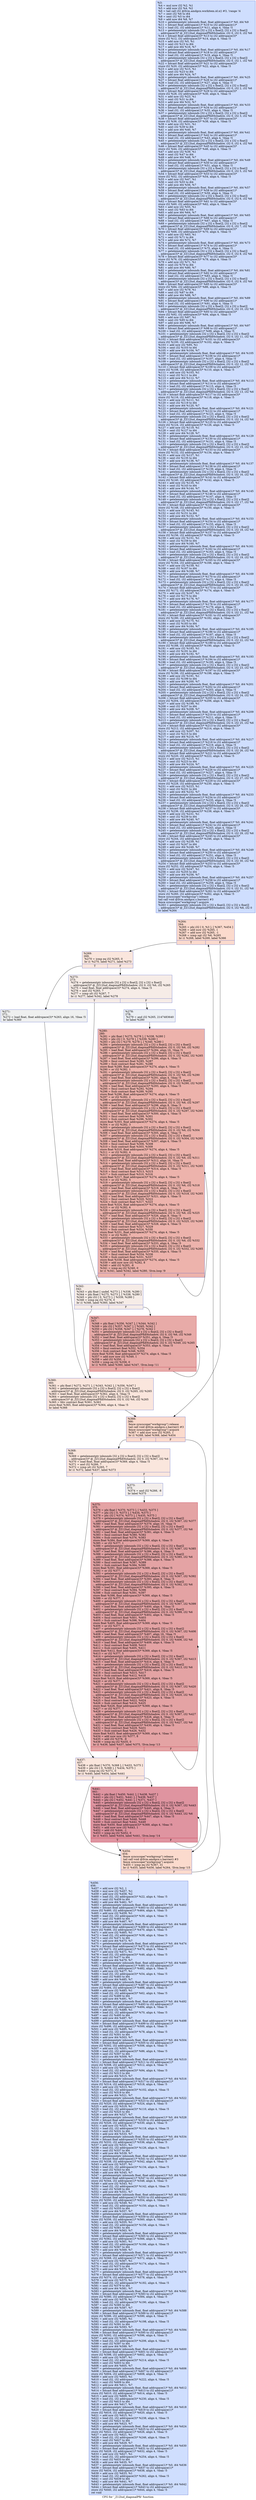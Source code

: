 digraph "CFG for '_Z12lud_diagonalPfii' function" {
	label="CFG for '_Z12lud_diagonalPfii' function";

	Node0x55a4542ab820 [shape=record,color="#3d50c3ff", style=filled, fillcolor="#93b5fe70",label="{%3:\l  %4 = mul nsw i32 %2, %1\l  %5 = add nsw i32 %4, %2\l  %6 = tail call i32 @llvm.amdgcn.workitem.id.x() #3, !range !4\l  %7 = zext i32 %6 to i64\l  %8 = sext i32 %5 to i64\l  %9 = add nsw i64 %8, %7\l  %10 = getelementptr inbounds float, float addrspace(1)* %0, i64 %9\l  %11 = bitcast float addrspace(1)* %10 to i32 addrspace(1)*\l  %12 = load i32, i32 addrspace(1)* %11, align 4, !tbaa !5\l  %13 = getelementptr inbounds [32 x [32 x float]], [32 x [32 x float]]\l... addrspace(3)* @_ZZ12lud_diagonalPfiiE6shadow, i32 0, i32 0, i32 %6\l  %14 = bitcast float addrspace(3)* %13 to i32 addrspace(3)*\l  store i32 %12, i32 addrspace(3)* %14, align 4, !tbaa !5\l  %15 = add nsw i32 %5, %1\l  %16 = sext i32 %15 to i64\l  %17 = add nsw i64 %16, %7\l  %18 = getelementptr inbounds float, float addrspace(1)* %0, i64 %17\l  %19 = bitcast float addrspace(1)* %18 to i32 addrspace(1)*\l  %20 = load i32, i32 addrspace(1)* %19, align 4, !tbaa !5\l  %21 = getelementptr inbounds [32 x [32 x float]], [32 x [32 x float]]\l... addrspace(3)* @_ZZ12lud_diagonalPfiiE6shadow, i32 0, i32 1, i32 %6\l  %22 = bitcast float addrspace(3)* %21 to i32 addrspace(3)*\l  store i32 %20, i32 addrspace(3)* %22, align 4, !tbaa !5\l  %23 = add nsw i32 %15, %1\l  %24 = sext i32 %23 to i64\l  %25 = add nsw i64 %24, %7\l  %26 = getelementptr inbounds float, float addrspace(1)* %0, i64 %25\l  %27 = bitcast float addrspace(1)* %26 to i32 addrspace(1)*\l  %28 = load i32, i32 addrspace(1)* %27, align 4, !tbaa !5\l  %29 = getelementptr inbounds [32 x [32 x float]], [32 x [32 x float]]\l... addrspace(3)* @_ZZ12lud_diagonalPfiiE6shadow, i32 0, i32 2, i32 %6\l  %30 = bitcast float addrspace(3)* %29 to i32 addrspace(3)*\l  store i32 %28, i32 addrspace(3)* %30, align 4, !tbaa !5\l  %31 = add nsw i32 %23, %1\l  %32 = sext i32 %31 to i64\l  %33 = add nsw i64 %32, %7\l  %34 = getelementptr inbounds float, float addrspace(1)* %0, i64 %33\l  %35 = bitcast float addrspace(1)* %34 to i32 addrspace(1)*\l  %36 = load i32, i32 addrspace(1)* %35, align 4, !tbaa !5\l  %37 = getelementptr inbounds [32 x [32 x float]], [32 x [32 x float]]\l... addrspace(3)* @_ZZ12lud_diagonalPfiiE6shadow, i32 0, i32 3, i32 %6\l  %38 = bitcast float addrspace(3)* %37 to i32 addrspace(3)*\l  store i32 %36, i32 addrspace(3)* %38, align 4, !tbaa !5\l  %39 = add nsw i32 %31, %1\l  %40 = sext i32 %39 to i64\l  %41 = add nsw i64 %40, %7\l  %42 = getelementptr inbounds float, float addrspace(1)* %0, i64 %41\l  %43 = bitcast float addrspace(1)* %42 to i32 addrspace(1)*\l  %44 = load i32, i32 addrspace(1)* %43, align 4, !tbaa !5\l  %45 = getelementptr inbounds [32 x [32 x float]], [32 x [32 x float]]\l... addrspace(3)* @_ZZ12lud_diagonalPfiiE6shadow, i32 0, i32 4, i32 %6\l  %46 = bitcast float addrspace(3)* %45 to i32 addrspace(3)*\l  store i32 %44, i32 addrspace(3)* %46, align 4, !tbaa !5\l  %47 = add nsw i32 %39, %1\l  %48 = sext i32 %47 to i64\l  %49 = add nsw i64 %48, %7\l  %50 = getelementptr inbounds float, float addrspace(1)* %0, i64 %49\l  %51 = bitcast float addrspace(1)* %50 to i32 addrspace(1)*\l  %52 = load i32, i32 addrspace(1)* %51, align 4, !tbaa !5\l  %53 = getelementptr inbounds [32 x [32 x float]], [32 x [32 x float]]\l... addrspace(3)* @_ZZ12lud_diagonalPfiiE6shadow, i32 0, i32 5, i32 %6\l  %54 = bitcast float addrspace(3)* %53 to i32 addrspace(3)*\l  store i32 %52, i32 addrspace(3)* %54, align 4, !tbaa !5\l  %55 = add nsw i32 %47, %1\l  %56 = sext i32 %55 to i64\l  %57 = add nsw i64 %56, %7\l  %58 = getelementptr inbounds float, float addrspace(1)* %0, i64 %57\l  %59 = bitcast float addrspace(1)* %58 to i32 addrspace(1)*\l  %60 = load i32, i32 addrspace(1)* %59, align 4, !tbaa !5\l  %61 = getelementptr inbounds [32 x [32 x float]], [32 x [32 x float]]\l... addrspace(3)* @_ZZ12lud_diagonalPfiiE6shadow, i32 0, i32 6, i32 %6\l  %62 = bitcast float addrspace(3)* %61 to i32 addrspace(3)*\l  store i32 %60, i32 addrspace(3)* %62, align 4, !tbaa !5\l  %63 = add nsw i32 %55, %1\l  %64 = sext i32 %63 to i64\l  %65 = add nsw i64 %64, %7\l  %66 = getelementptr inbounds float, float addrspace(1)* %0, i64 %65\l  %67 = bitcast float addrspace(1)* %66 to i32 addrspace(1)*\l  %68 = load i32, i32 addrspace(1)* %67, align 4, !tbaa !5\l  %69 = getelementptr inbounds [32 x [32 x float]], [32 x [32 x float]]\l... addrspace(3)* @_ZZ12lud_diagonalPfiiE6shadow, i32 0, i32 7, i32 %6\l  %70 = bitcast float addrspace(3)* %69 to i32 addrspace(3)*\l  store i32 %68, i32 addrspace(3)* %70, align 4, !tbaa !5\l  %71 = add nsw i32 %63, %1\l  %72 = sext i32 %71 to i64\l  %73 = add nsw i64 %72, %7\l  %74 = getelementptr inbounds float, float addrspace(1)* %0, i64 %73\l  %75 = bitcast float addrspace(1)* %74 to i32 addrspace(1)*\l  %76 = load i32, i32 addrspace(1)* %75, align 4, !tbaa !5\l  %77 = getelementptr inbounds [32 x [32 x float]], [32 x [32 x float]]\l... addrspace(3)* @_ZZ12lud_diagonalPfiiE6shadow, i32 0, i32 8, i32 %6\l  %78 = bitcast float addrspace(3)* %77 to i32 addrspace(3)*\l  store i32 %76, i32 addrspace(3)* %78, align 4, !tbaa !5\l  %79 = add nsw i32 %71, %1\l  %80 = sext i32 %79 to i64\l  %81 = add nsw i64 %80, %7\l  %82 = getelementptr inbounds float, float addrspace(1)* %0, i64 %81\l  %83 = bitcast float addrspace(1)* %82 to i32 addrspace(1)*\l  %84 = load i32, i32 addrspace(1)* %83, align 4, !tbaa !5\l  %85 = getelementptr inbounds [32 x [32 x float]], [32 x [32 x float]]\l... addrspace(3)* @_ZZ12lud_diagonalPfiiE6shadow, i32 0, i32 9, i32 %6\l  %86 = bitcast float addrspace(3)* %85 to i32 addrspace(3)*\l  store i32 %84, i32 addrspace(3)* %86, align 4, !tbaa !5\l  %87 = add nsw i32 %79, %1\l  %88 = sext i32 %87 to i64\l  %89 = add nsw i64 %88, %7\l  %90 = getelementptr inbounds float, float addrspace(1)* %0, i64 %89\l  %91 = bitcast float addrspace(1)* %90 to i32 addrspace(1)*\l  %92 = load i32, i32 addrspace(1)* %91, align 4, !tbaa !5\l  %93 = getelementptr inbounds [32 x [32 x float]], [32 x [32 x float]]\l... addrspace(3)* @_ZZ12lud_diagonalPfiiE6shadow, i32 0, i32 10, i32 %6\l  %94 = bitcast float addrspace(3)* %93 to i32 addrspace(3)*\l  store i32 %92, i32 addrspace(3)* %94, align 4, !tbaa !5\l  %95 = add nsw i32 %87, %1\l  %96 = sext i32 %95 to i64\l  %97 = add nsw i64 %96, %7\l  %98 = getelementptr inbounds float, float addrspace(1)* %0, i64 %97\l  %99 = bitcast float addrspace(1)* %98 to i32 addrspace(1)*\l  %100 = load i32, i32 addrspace(1)* %99, align 4, !tbaa !5\l  %101 = getelementptr inbounds [32 x [32 x float]], [32 x [32 x float]]\l... addrspace(3)* @_ZZ12lud_diagonalPfiiE6shadow, i32 0, i32 11, i32 %6\l  %102 = bitcast float addrspace(3)* %101 to i32 addrspace(3)*\l  store i32 %100, i32 addrspace(3)* %102, align 4, !tbaa !5\l  %103 = add nsw i32 %95, %1\l  %104 = sext i32 %103 to i64\l  %105 = add nsw i64 %104, %7\l  %106 = getelementptr inbounds float, float addrspace(1)* %0, i64 %105\l  %107 = bitcast float addrspace(1)* %106 to i32 addrspace(1)*\l  %108 = load i32, i32 addrspace(1)* %107, align 4, !tbaa !5\l  %109 = getelementptr inbounds [32 x [32 x float]], [32 x [32 x float]]\l... addrspace(3)* @_ZZ12lud_diagonalPfiiE6shadow, i32 0, i32 12, i32 %6\l  %110 = bitcast float addrspace(3)* %109 to i32 addrspace(3)*\l  store i32 %108, i32 addrspace(3)* %110, align 4, !tbaa !5\l  %111 = add nsw i32 %103, %1\l  %112 = sext i32 %111 to i64\l  %113 = add nsw i64 %112, %7\l  %114 = getelementptr inbounds float, float addrspace(1)* %0, i64 %113\l  %115 = bitcast float addrspace(1)* %114 to i32 addrspace(1)*\l  %116 = load i32, i32 addrspace(1)* %115, align 4, !tbaa !5\l  %117 = getelementptr inbounds [32 x [32 x float]], [32 x [32 x float]]\l... addrspace(3)* @_ZZ12lud_diagonalPfiiE6shadow, i32 0, i32 13, i32 %6\l  %118 = bitcast float addrspace(3)* %117 to i32 addrspace(3)*\l  store i32 %116, i32 addrspace(3)* %118, align 4, !tbaa !5\l  %119 = add nsw i32 %111, %1\l  %120 = sext i32 %119 to i64\l  %121 = add nsw i64 %120, %7\l  %122 = getelementptr inbounds float, float addrspace(1)* %0, i64 %121\l  %123 = bitcast float addrspace(1)* %122 to i32 addrspace(1)*\l  %124 = load i32, i32 addrspace(1)* %123, align 4, !tbaa !5\l  %125 = getelementptr inbounds [32 x [32 x float]], [32 x [32 x float]]\l... addrspace(3)* @_ZZ12lud_diagonalPfiiE6shadow, i32 0, i32 14, i32 %6\l  %126 = bitcast float addrspace(3)* %125 to i32 addrspace(3)*\l  store i32 %124, i32 addrspace(3)* %126, align 4, !tbaa !5\l  %127 = add nsw i32 %119, %1\l  %128 = sext i32 %127 to i64\l  %129 = add nsw i64 %128, %7\l  %130 = getelementptr inbounds float, float addrspace(1)* %0, i64 %129\l  %131 = bitcast float addrspace(1)* %130 to i32 addrspace(1)*\l  %132 = load i32, i32 addrspace(1)* %131, align 4, !tbaa !5\l  %133 = getelementptr inbounds [32 x [32 x float]], [32 x [32 x float]]\l... addrspace(3)* @_ZZ12lud_diagonalPfiiE6shadow, i32 0, i32 15, i32 %6\l  %134 = bitcast float addrspace(3)* %133 to i32 addrspace(3)*\l  store i32 %132, i32 addrspace(3)* %134, align 4, !tbaa !5\l  %135 = add nsw i32 %127, %1\l  %136 = sext i32 %135 to i64\l  %137 = add nsw i64 %136, %7\l  %138 = getelementptr inbounds float, float addrspace(1)* %0, i64 %137\l  %139 = bitcast float addrspace(1)* %138 to i32 addrspace(1)*\l  %140 = load i32, i32 addrspace(1)* %139, align 4, !tbaa !5\l  %141 = getelementptr inbounds [32 x [32 x float]], [32 x [32 x float]]\l... addrspace(3)* @_ZZ12lud_diagonalPfiiE6shadow, i32 0, i32 16, i32 %6\l  %142 = bitcast float addrspace(3)* %141 to i32 addrspace(3)*\l  store i32 %140, i32 addrspace(3)* %142, align 4, !tbaa !5\l  %143 = add nsw i32 %135, %1\l  %144 = sext i32 %143 to i64\l  %145 = add nsw i64 %144, %7\l  %146 = getelementptr inbounds float, float addrspace(1)* %0, i64 %145\l  %147 = bitcast float addrspace(1)* %146 to i32 addrspace(1)*\l  %148 = load i32, i32 addrspace(1)* %147, align 4, !tbaa !5\l  %149 = getelementptr inbounds [32 x [32 x float]], [32 x [32 x float]]\l... addrspace(3)* @_ZZ12lud_diagonalPfiiE6shadow, i32 0, i32 17, i32 %6\l  %150 = bitcast float addrspace(3)* %149 to i32 addrspace(3)*\l  store i32 %148, i32 addrspace(3)* %150, align 4, !tbaa !5\l  %151 = add nsw i32 %143, %1\l  %152 = sext i32 %151 to i64\l  %153 = add nsw i64 %152, %7\l  %154 = getelementptr inbounds float, float addrspace(1)* %0, i64 %153\l  %155 = bitcast float addrspace(1)* %154 to i32 addrspace(1)*\l  %156 = load i32, i32 addrspace(1)* %155, align 4, !tbaa !5\l  %157 = getelementptr inbounds [32 x [32 x float]], [32 x [32 x float]]\l... addrspace(3)* @_ZZ12lud_diagonalPfiiE6shadow, i32 0, i32 18, i32 %6\l  %158 = bitcast float addrspace(3)* %157 to i32 addrspace(3)*\l  store i32 %156, i32 addrspace(3)* %158, align 4, !tbaa !5\l  %159 = add nsw i32 %151, %1\l  %160 = sext i32 %159 to i64\l  %161 = add nsw i64 %160, %7\l  %162 = getelementptr inbounds float, float addrspace(1)* %0, i64 %161\l  %163 = bitcast float addrspace(1)* %162 to i32 addrspace(1)*\l  %164 = load i32, i32 addrspace(1)* %163, align 4, !tbaa !5\l  %165 = getelementptr inbounds [32 x [32 x float]], [32 x [32 x float]]\l... addrspace(3)* @_ZZ12lud_diagonalPfiiE6shadow, i32 0, i32 19, i32 %6\l  %166 = bitcast float addrspace(3)* %165 to i32 addrspace(3)*\l  store i32 %164, i32 addrspace(3)* %166, align 4, !tbaa !5\l  %167 = add nsw i32 %159, %1\l  %168 = sext i32 %167 to i64\l  %169 = add nsw i64 %168, %7\l  %170 = getelementptr inbounds float, float addrspace(1)* %0, i64 %169\l  %171 = bitcast float addrspace(1)* %170 to i32 addrspace(1)*\l  %172 = load i32, i32 addrspace(1)* %171, align 4, !tbaa !5\l  %173 = getelementptr inbounds [32 x [32 x float]], [32 x [32 x float]]\l... addrspace(3)* @_ZZ12lud_diagonalPfiiE6shadow, i32 0, i32 20, i32 %6\l  %174 = bitcast float addrspace(3)* %173 to i32 addrspace(3)*\l  store i32 %172, i32 addrspace(3)* %174, align 4, !tbaa !5\l  %175 = add nsw i32 %167, %1\l  %176 = sext i32 %175 to i64\l  %177 = add nsw i64 %176, %7\l  %178 = getelementptr inbounds float, float addrspace(1)* %0, i64 %177\l  %179 = bitcast float addrspace(1)* %178 to i32 addrspace(1)*\l  %180 = load i32, i32 addrspace(1)* %179, align 4, !tbaa !5\l  %181 = getelementptr inbounds [32 x [32 x float]], [32 x [32 x float]]\l... addrspace(3)* @_ZZ12lud_diagonalPfiiE6shadow, i32 0, i32 21, i32 %6\l  %182 = bitcast float addrspace(3)* %181 to i32 addrspace(3)*\l  store i32 %180, i32 addrspace(3)* %182, align 4, !tbaa !5\l  %183 = add nsw i32 %175, %1\l  %184 = sext i32 %183 to i64\l  %185 = add nsw i64 %184, %7\l  %186 = getelementptr inbounds float, float addrspace(1)* %0, i64 %185\l  %187 = bitcast float addrspace(1)* %186 to i32 addrspace(1)*\l  %188 = load i32, i32 addrspace(1)* %187, align 4, !tbaa !5\l  %189 = getelementptr inbounds [32 x [32 x float]], [32 x [32 x float]]\l... addrspace(3)* @_ZZ12lud_diagonalPfiiE6shadow, i32 0, i32 22, i32 %6\l  %190 = bitcast float addrspace(3)* %189 to i32 addrspace(3)*\l  store i32 %188, i32 addrspace(3)* %190, align 4, !tbaa !5\l  %191 = add nsw i32 %183, %1\l  %192 = sext i32 %191 to i64\l  %193 = add nsw i64 %192, %7\l  %194 = getelementptr inbounds float, float addrspace(1)* %0, i64 %193\l  %195 = bitcast float addrspace(1)* %194 to i32 addrspace(1)*\l  %196 = load i32, i32 addrspace(1)* %195, align 4, !tbaa !5\l  %197 = getelementptr inbounds [32 x [32 x float]], [32 x [32 x float]]\l... addrspace(3)* @_ZZ12lud_diagonalPfiiE6shadow, i32 0, i32 23, i32 %6\l  %198 = bitcast float addrspace(3)* %197 to i32 addrspace(3)*\l  store i32 %196, i32 addrspace(3)* %198, align 4, !tbaa !5\l  %199 = add nsw i32 %191, %1\l  %200 = sext i32 %199 to i64\l  %201 = add nsw i64 %200, %7\l  %202 = getelementptr inbounds float, float addrspace(1)* %0, i64 %201\l  %203 = bitcast float addrspace(1)* %202 to i32 addrspace(1)*\l  %204 = load i32, i32 addrspace(1)* %203, align 4, !tbaa !5\l  %205 = getelementptr inbounds [32 x [32 x float]], [32 x [32 x float]]\l... addrspace(3)* @_ZZ12lud_diagonalPfiiE6shadow, i32 0, i32 24, i32 %6\l  %206 = bitcast float addrspace(3)* %205 to i32 addrspace(3)*\l  store i32 %204, i32 addrspace(3)* %206, align 4, !tbaa !5\l  %207 = add nsw i32 %199, %1\l  %208 = sext i32 %207 to i64\l  %209 = add nsw i64 %208, %7\l  %210 = getelementptr inbounds float, float addrspace(1)* %0, i64 %209\l  %211 = bitcast float addrspace(1)* %210 to i32 addrspace(1)*\l  %212 = load i32, i32 addrspace(1)* %211, align 4, !tbaa !5\l  %213 = getelementptr inbounds [32 x [32 x float]], [32 x [32 x float]]\l... addrspace(3)* @_ZZ12lud_diagonalPfiiE6shadow, i32 0, i32 25, i32 %6\l  %214 = bitcast float addrspace(3)* %213 to i32 addrspace(3)*\l  store i32 %212, i32 addrspace(3)* %214, align 4, !tbaa !5\l  %215 = add nsw i32 %207, %1\l  %216 = sext i32 %215 to i64\l  %217 = add nsw i64 %216, %7\l  %218 = getelementptr inbounds float, float addrspace(1)* %0, i64 %217\l  %219 = bitcast float addrspace(1)* %218 to i32 addrspace(1)*\l  %220 = load i32, i32 addrspace(1)* %219, align 4, !tbaa !5\l  %221 = getelementptr inbounds [32 x [32 x float]], [32 x [32 x float]]\l... addrspace(3)* @_ZZ12lud_diagonalPfiiE6shadow, i32 0, i32 26, i32 %6\l  %222 = bitcast float addrspace(3)* %221 to i32 addrspace(3)*\l  store i32 %220, i32 addrspace(3)* %222, align 4, !tbaa !5\l  %223 = add nsw i32 %215, %1\l  %224 = sext i32 %223 to i64\l  %225 = add nsw i64 %224, %7\l  %226 = getelementptr inbounds float, float addrspace(1)* %0, i64 %225\l  %227 = bitcast float addrspace(1)* %226 to i32 addrspace(1)*\l  %228 = load i32, i32 addrspace(1)* %227, align 4, !tbaa !5\l  %229 = getelementptr inbounds [32 x [32 x float]], [32 x [32 x float]]\l... addrspace(3)* @_ZZ12lud_diagonalPfiiE6shadow, i32 0, i32 27, i32 %6\l  %230 = bitcast float addrspace(3)* %229 to i32 addrspace(3)*\l  store i32 %228, i32 addrspace(3)* %230, align 4, !tbaa !5\l  %231 = add nsw i32 %223, %1\l  %232 = sext i32 %231 to i64\l  %233 = add nsw i64 %232, %7\l  %234 = getelementptr inbounds float, float addrspace(1)* %0, i64 %233\l  %235 = bitcast float addrspace(1)* %234 to i32 addrspace(1)*\l  %236 = load i32, i32 addrspace(1)* %235, align 4, !tbaa !5\l  %237 = getelementptr inbounds [32 x [32 x float]], [32 x [32 x float]]\l... addrspace(3)* @_ZZ12lud_diagonalPfiiE6shadow, i32 0, i32 28, i32 %6\l  %238 = bitcast float addrspace(3)* %237 to i32 addrspace(3)*\l  store i32 %236, i32 addrspace(3)* %238, align 4, !tbaa !5\l  %239 = add nsw i32 %231, %1\l  %240 = sext i32 %239 to i64\l  %241 = add nsw i64 %240, %7\l  %242 = getelementptr inbounds float, float addrspace(1)* %0, i64 %241\l  %243 = bitcast float addrspace(1)* %242 to i32 addrspace(1)*\l  %244 = load i32, i32 addrspace(1)* %243, align 4, !tbaa !5\l  %245 = getelementptr inbounds [32 x [32 x float]], [32 x [32 x float]]\l... addrspace(3)* @_ZZ12lud_diagonalPfiiE6shadow, i32 0, i32 29, i32 %6\l  %246 = bitcast float addrspace(3)* %245 to i32 addrspace(3)*\l  store i32 %244, i32 addrspace(3)* %246, align 4, !tbaa !5\l  %247 = add nsw i32 %239, %1\l  %248 = sext i32 %247 to i64\l  %249 = add nsw i64 %248, %7\l  %250 = getelementptr inbounds float, float addrspace(1)* %0, i64 %249\l  %251 = bitcast float addrspace(1)* %250 to i32 addrspace(1)*\l  %252 = load i32, i32 addrspace(1)* %251, align 4, !tbaa !5\l  %253 = getelementptr inbounds [32 x [32 x float]], [32 x [32 x float]]\l... addrspace(3)* @_ZZ12lud_diagonalPfiiE6shadow, i32 0, i32 30, i32 %6\l  %254 = bitcast float addrspace(3)* %253 to i32 addrspace(3)*\l  store i32 %252, i32 addrspace(3)* %254, align 4, !tbaa !5\l  %255 = add nsw i32 %247, %1\l  %256 = sext i32 %255 to i64\l  %257 = add nsw i64 %256, %7\l  %258 = getelementptr inbounds float, float addrspace(1)* %0, i64 %257\l  %259 = bitcast float addrspace(1)* %258 to i32 addrspace(1)*\l  %260 = load i32, i32 addrspace(1)* %259, align 4, !tbaa !5\l  %261 = getelementptr inbounds [32 x [32 x float]], [32 x [32 x float]]\l... addrspace(3)* @_ZZ12lud_diagonalPfiiE6shadow, i32 0, i32 31, i32 %6\l  %262 = bitcast float addrspace(3)* %261 to i32 addrspace(3)*\l  store i32 %260, i32 addrspace(3)* %262, align 4, !tbaa !5\l  fence syncscope(\"workgroup\") release\l  tail call void @llvm.amdgcn.s.barrier() #3\l  fence syncscope(\"workgroup\") acquire\l  %263 = getelementptr inbounds [32 x [32 x float]], [32 x [32 x float]]\l... addrspace(3)* @_ZZ12lud_diagonalPfiiE6shadow, i32 0, i32 %6, i32 0\l  br label %264\l}"];
	Node0x55a4542ab820 -> Node0x55a4542b2de0;
	Node0x55a4542b2de0 [shape=record,color="#3d50c3ff", style=filled, fillcolor="#f7ac8e70",label="{%264:\l264:                                              \l  %265 = phi i32 [ 0, %3 ], [ %367, %454 ]\l  %266 = add nuw i32 %265, 1\l  %267 = add nsw i32 %265, -1\l  %268 = icmp ugt i32 %6, %265\l  br i1 %268, label %269, label %366\l|{<s0>T|<s1>F}}"];
	Node0x55a4542b2de0:s0 -> Node0x55a4542ba510;
	Node0x55a4542b2de0:s1 -> Node0x55a4542ba5a0;
	Node0x55a4542ba510 [shape=record,color="#3d50c3ff", style=filled, fillcolor="#f3c7b170",label="{%269:\l269:                                              \l  %270 = icmp eq i32 %265, 0\l  br i1 %270, label %271, label %273\l|{<s0>T|<s1>F}}"];
	Node0x55a4542ba510:s0 -> Node0x55a4542ba770;
	Node0x55a4542ba510:s1 -> Node0x55a4542ba7c0;
	Node0x55a4542ba770 [shape=record,color="#3d50c3ff", style=filled, fillcolor="#dbdcde70",label="{%271:\l271:                                              \l  %272 = load float, float addrspace(3)* %263, align 16, !tbaa !5\l  br label %360\l}"];
	Node0x55a4542ba770 -> Node0x55a4542ba970;
	Node0x55a4542ba7c0 [shape=record,color="#3d50c3ff", style=filled, fillcolor="#ead5c970",label="{%273:\l273:                                              \l  %274 = getelementptr inbounds [32 x [32 x float]], [32 x [32 x float]]\l... addrspace(3)* @_ZZ12lud_diagonalPfiiE6shadow, i32 0, i32 %6, i32 %265\l  %275 = load float, float addrspace(3)* %274, align 4, !tbaa !5\l  %276 = and i32 %265, 7\l  %277 = icmp ult i32 %267, 7\l  br i1 %277, label %342, label %278\l|{<s0>T|<s1>F}}"];
	Node0x55a4542ba7c0:s0 -> Node0x55a4542bacd0;
	Node0x55a4542ba7c0:s1 -> Node0x55a4542bad20;
	Node0x55a4542bad20 [shape=record,color="#3d50c3ff", style=filled, fillcolor="#d4dbe670",label="{%278:\l278:                                              \l  %279 = and i32 %265, 2147483640\l  br label %280\l}"];
	Node0x55a4542bad20 -> Node0x55a4542baef0;
	Node0x55a4542baef0 [shape=record,color="#3d50c3ff", style=filled, fillcolor="#d6524470",label="{%280:\l280:                                              \l  %281 = phi float [ %275, %278 ], [ %338, %280 ]\l  %282 = phi i32 [ 0, %278 ], [ %339, %280 ]\l  %283 = phi i32 [ %279, %278 ], [ %340, %280 ]\l  %284 = getelementptr inbounds [32 x [32 x float]], [32 x [32 x float]]\l... addrspace(3)* @_ZZ12lud_diagonalPfiiE6shadow, i32 0, i32 %6, i32 %282\l  %285 = load float, float addrspace(3)* %284, align 16, !tbaa !5\l  %286 = getelementptr inbounds [32 x [32 x float]], [32 x [32 x float]]\l... addrspace(3)* @_ZZ12lud_diagonalPfiiE6shadow, i32 0, i32 %282, i32 %265\l  %287 = load float, float addrspace(3)* %286, align 4, !tbaa !5\l  %288 = fmul contract float %285, %287\l  %289 = fsub contract float %281, %288\l  store float %289, float addrspace(3)* %274, align 4, !tbaa !5\l  %290 = or i32 %282, 1\l  %291 = getelementptr inbounds [32 x [32 x float]], [32 x [32 x float]]\l... addrspace(3)* @_ZZ12lud_diagonalPfiiE6shadow, i32 0, i32 %6, i32 %290\l  %292 = load float, float addrspace(3)* %291, align 4, !tbaa !5\l  %293 = getelementptr inbounds [32 x [32 x float]], [32 x [32 x float]]\l... addrspace(3)* @_ZZ12lud_diagonalPfiiE6shadow, i32 0, i32 %290, i32 %265\l  %294 = load float, float addrspace(3)* %293, align 4, !tbaa !5\l  %295 = fmul contract float %292, %294\l  %296 = fsub contract float %289, %295\l  store float %296, float addrspace(3)* %274, align 4, !tbaa !5\l  %297 = or i32 %282, 2\l  %298 = getelementptr inbounds [32 x [32 x float]], [32 x [32 x float]]\l... addrspace(3)* @_ZZ12lud_diagonalPfiiE6shadow, i32 0, i32 %6, i32 %297\l  %299 = load float, float addrspace(3)* %298, align 8, !tbaa !5\l  %300 = getelementptr inbounds [32 x [32 x float]], [32 x [32 x float]]\l... addrspace(3)* @_ZZ12lud_diagonalPfiiE6shadow, i32 0, i32 %297, i32 %265\l  %301 = load float, float addrspace(3)* %300, align 4, !tbaa !5\l  %302 = fmul contract float %299, %301\l  %303 = fsub contract float %296, %302\l  store float %303, float addrspace(3)* %274, align 4, !tbaa !5\l  %304 = or i32 %282, 3\l  %305 = getelementptr inbounds [32 x [32 x float]], [32 x [32 x float]]\l... addrspace(3)* @_ZZ12lud_diagonalPfiiE6shadow, i32 0, i32 %6, i32 %304\l  %306 = load float, float addrspace(3)* %305, align 4, !tbaa !5\l  %307 = getelementptr inbounds [32 x [32 x float]], [32 x [32 x float]]\l... addrspace(3)* @_ZZ12lud_diagonalPfiiE6shadow, i32 0, i32 %304, i32 %265\l  %308 = load float, float addrspace(3)* %307, align 4, !tbaa !5\l  %309 = fmul contract float %306, %308\l  %310 = fsub contract float %303, %309\l  store float %310, float addrspace(3)* %274, align 4, !tbaa !5\l  %311 = or i32 %282, 4\l  %312 = getelementptr inbounds [32 x [32 x float]], [32 x [32 x float]]\l... addrspace(3)* @_ZZ12lud_diagonalPfiiE6shadow, i32 0, i32 %6, i32 %311\l  %313 = load float, float addrspace(3)* %312, align 16, !tbaa !5\l  %314 = getelementptr inbounds [32 x [32 x float]], [32 x [32 x float]]\l... addrspace(3)* @_ZZ12lud_diagonalPfiiE6shadow, i32 0, i32 %311, i32 %265\l  %315 = load float, float addrspace(3)* %314, align 4, !tbaa !5\l  %316 = fmul contract float %313, %315\l  %317 = fsub contract float %310, %316\l  store float %317, float addrspace(3)* %274, align 4, !tbaa !5\l  %318 = or i32 %282, 5\l  %319 = getelementptr inbounds [32 x [32 x float]], [32 x [32 x float]]\l... addrspace(3)* @_ZZ12lud_diagonalPfiiE6shadow, i32 0, i32 %6, i32 %318\l  %320 = load float, float addrspace(3)* %319, align 4, !tbaa !5\l  %321 = getelementptr inbounds [32 x [32 x float]], [32 x [32 x float]]\l... addrspace(3)* @_ZZ12lud_diagonalPfiiE6shadow, i32 0, i32 %318, i32 %265\l  %322 = load float, float addrspace(3)* %321, align 4, !tbaa !5\l  %323 = fmul contract float %320, %322\l  %324 = fsub contract float %317, %323\l  store float %324, float addrspace(3)* %274, align 4, !tbaa !5\l  %325 = or i32 %282, 6\l  %326 = getelementptr inbounds [32 x [32 x float]], [32 x [32 x float]]\l... addrspace(3)* @_ZZ12lud_diagonalPfiiE6shadow, i32 0, i32 %6, i32 %325\l  %327 = load float, float addrspace(3)* %326, align 8, !tbaa !5\l  %328 = getelementptr inbounds [32 x [32 x float]], [32 x [32 x float]]\l... addrspace(3)* @_ZZ12lud_diagonalPfiiE6shadow, i32 0, i32 %325, i32 %265\l  %329 = load float, float addrspace(3)* %328, align 4, !tbaa !5\l  %330 = fmul contract float %327, %329\l  %331 = fsub contract float %324, %330\l  store float %331, float addrspace(3)* %274, align 4, !tbaa !5\l  %332 = or i32 %282, 7\l  %333 = getelementptr inbounds [32 x [32 x float]], [32 x [32 x float]]\l... addrspace(3)* @_ZZ12lud_diagonalPfiiE6shadow, i32 0, i32 %6, i32 %332\l  %334 = load float, float addrspace(3)* %333, align 4, !tbaa !5\l  %335 = getelementptr inbounds [32 x [32 x float]], [32 x [32 x float]]\l... addrspace(3)* @_ZZ12lud_diagonalPfiiE6shadow, i32 0, i32 %332, i32 %265\l  %336 = load float, float addrspace(3)* %335, align 4, !tbaa !5\l  %337 = fmul contract float %334, %336\l  %338 = fsub contract float %331, %337\l  store float %338, float addrspace(3)* %274, align 4, !tbaa !5\l  %339 = add nuw nsw i32 %282, 8\l  %340 = add i32 %283, -8\l  %341 = icmp eq i32 %340, 0\l  br i1 %341, label %342, label %280, !llvm.loop !9\l|{<s0>T|<s1>F}}"];
	Node0x55a4542baef0:s0 -> Node0x55a4542bacd0;
	Node0x55a4542baef0:s1 -> Node0x55a4542baef0;
	Node0x55a4542bacd0 [shape=record,color="#3d50c3ff", style=filled, fillcolor="#ead5c970",label="{%342:\l342:                                              \l  %343 = phi float [ undef, %273 ], [ %338, %280 ]\l  %344 = phi float [ %275, %273 ], [ %338, %280 ]\l  %345 = phi i32 [ 0, %273 ], [ %339, %280 ]\l  %346 = icmp eq i32 %276, 0\l  br i1 %346, label %360, label %347\l|{<s0>T|<s1>F}}"];
	Node0x55a4542bacd0:s0 -> Node0x55a4542ba970;
	Node0x55a4542bacd0:s1 -> Node0x55a4542bdf20;
	Node0x55a4542bdf20 [shape=record,color="#b70d28ff", style=filled, fillcolor="#cc403a70",label="{%347:\l347:                                              \l  %348 = phi float [ %356, %347 ], [ %344, %342 ]\l  %349 = phi i32 [ %357, %347 ], [ %345, %342 ]\l  %350 = phi i32 [ %358, %347 ], [ %276, %342 ]\l  %351 = getelementptr inbounds [32 x [32 x float]], [32 x [32 x float]]\l... addrspace(3)* @_ZZ12lud_diagonalPfiiE6shadow, i32 0, i32 %6, i32 %349\l  %352 = load float, float addrspace(3)* %351, align 4, !tbaa !5\l  %353 = getelementptr inbounds [32 x [32 x float]], [32 x [32 x float]]\l... addrspace(3)* @_ZZ12lud_diagonalPfiiE6shadow, i32 0, i32 %349, i32 %265\l  %354 = load float, float addrspace(3)* %353, align 4, !tbaa !5\l  %355 = fmul contract float %352, %354\l  %356 = fsub contract float %348, %355\l  store float %356, float addrspace(3)* %274, align 4, !tbaa !5\l  %357 = add nuw nsw i32 %349, 1\l  %358 = add i32 %350, -1\l  %359 = icmp eq i32 %358, 0\l  br i1 %359, label %360, label %347, !llvm.loop !11\l|{<s0>T|<s1>F}}"];
	Node0x55a4542bdf20:s0 -> Node0x55a4542ba970;
	Node0x55a4542bdf20:s1 -> Node0x55a4542bdf20;
	Node0x55a4542ba970 [shape=record,color="#3d50c3ff", style=filled, fillcolor="#f3c7b170",label="{%360:\l360:                                              \l  %361 = phi float [ %272, %271 ], [ %343, %342 ], [ %356, %347 ]\l  %362 = getelementptr inbounds [32 x [32 x float]], [32 x [32 x float]]\l... addrspace(3)* @_ZZ12lud_diagonalPfiiE6shadow, i32 0, i32 %265, i32 %265\l  %363 = load float, float addrspace(3)* %362, align 4, !tbaa !5\l  %364 = getelementptr inbounds [32 x [32 x float]], [32 x [32 x float]]\l... addrspace(3)* @_ZZ12lud_diagonalPfiiE6shadow, i32 0, i32 %6, i32 %265\l  %365 = fdiv contract float %361, %363\l  store float %365, float addrspace(3)* %364, align 4, !tbaa !5\l  br label %366\l}"];
	Node0x55a4542ba970 -> Node0x55a4542ba5a0;
	Node0x55a4542ba5a0 [shape=record,color="#3d50c3ff", style=filled, fillcolor="#f7ac8e70",label="{%366:\l366:                                              \l  fence syncscope(\"workgroup\") release\l  tail call void @llvm.amdgcn.s.barrier() #3\l  fence syncscope(\"workgroup\") acquire\l  %367 = add nuw nsw i32 %265, 1\l  br i1 %268, label %368, label %454\l|{<s0>T|<s1>F}}"];
	Node0x55a4542ba5a0:s0 -> Node0x55a4542b7850;
	Node0x55a4542ba5a0:s1 -> Node0x55a4542ba220;
	Node0x55a4542b7850 [shape=record,color="#3d50c3ff", style=filled, fillcolor="#f3c7b170",label="{%368:\l368:                                              \l  %369 = getelementptr inbounds [32 x [32 x float]], [32 x [32 x float]]\l... addrspace(3)* @_ZZ12lud_diagonalPfiiE6shadow, i32 0, i32 %367, i32 %6\l  %370 = load float, float addrspace(3)* %369, align 4, !tbaa !5\l  %371 = and i32 %266, 7\l  %372 = icmp ult i32 %265, 7\l  br i1 %372, label %437, label %373\l|{<s0>T|<s1>F}}"];
	Node0x55a4542b7850:s0 -> Node0x55a4542c1480;
	Node0x55a4542b7850:s1 -> Node0x55a4542c14d0;
	Node0x55a4542c14d0 [shape=record,color="#3d50c3ff", style=filled, fillcolor="#e3d9d370",label="{%373:\l373:                                              \l  %374 = and i32 %266, -8\l  br label %375\l}"];
	Node0x55a4542c14d0 -> Node0x55a4542c1660;
	Node0x55a4542c1660 [shape=record,color="#b70d28ff", style=filled, fillcolor="#c32e3170",label="{%375:\l375:                                              \l  %376 = phi float [ %370, %373 ], [ %433, %375 ]\l  %377 = phi i32 [ 0, %373 ], [ %434, %375 ]\l  %378 = phi i32 [ %374, %373 ], [ %435, %375 ]\l  %379 = getelementptr inbounds [32 x [32 x float]], [32 x [32 x float]]\l... addrspace(3)* @_ZZ12lud_diagonalPfiiE6shadow, i32 0, i32 %367, i32 %377\l  %380 = load float, float addrspace(3)* %379, align 16, !tbaa !5\l  %381 = getelementptr inbounds [32 x [32 x float]], [32 x [32 x float]]\l... addrspace(3)* @_ZZ12lud_diagonalPfiiE6shadow, i32 0, i32 %377, i32 %6\l  %382 = load float, float addrspace(3)* %381, align 4, !tbaa !5\l  %383 = fmul contract float %380, %382\l  %384 = fsub contract float %376, %383\l  store float %384, float addrspace(3)* %369, align 4, !tbaa !5\l  %385 = or i32 %377, 1\l  %386 = getelementptr inbounds [32 x [32 x float]], [32 x [32 x float]]\l... addrspace(3)* @_ZZ12lud_diagonalPfiiE6shadow, i32 0, i32 %367, i32 %385\l  %387 = load float, float addrspace(3)* %386, align 4, !tbaa !5\l  %388 = getelementptr inbounds [32 x [32 x float]], [32 x [32 x float]]\l... addrspace(3)* @_ZZ12lud_diagonalPfiiE6shadow, i32 0, i32 %385, i32 %6\l  %389 = load float, float addrspace(3)* %388, align 4, !tbaa !5\l  %390 = fmul contract float %387, %389\l  %391 = fsub contract float %384, %390\l  store float %391, float addrspace(3)* %369, align 4, !tbaa !5\l  %392 = or i32 %377, 2\l  %393 = getelementptr inbounds [32 x [32 x float]], [32 x [32 x float]]\l... addrspace(3)* @_ZZ12lud_diagonalPfiiE6shadow, i32 0, i32 %367, i32 %392\l  %394 = load float, float addrspace(3)* %393, align 8, !tbaa !5\l  %395 = getelementptr inbounds [32 x [32 x float]], [32 x [32 x float]]\l... addrspace(3)* @_ZZ12lud_diagonalPfiiE6shadow, i32 0, i32 %392, i32 %6\l  %396 = load float, float addrspace(3)* %395, align 4, !tbaa !5\l  %397 = fmul contract float %394, %396\l  %398 = fsub contract float %391, %397\l  store float %398, float addrspace(3)* %369, align 4, !tbaa !5\l  %399 = or i32 %377, 3\l  %400 = getelementptr inbounds [32 x [32 x float]], [32 x [32 x float]]\l... addrspace(3)* @_ZZ12lud_diagonalPfiiE6shadow, i32 0, i32 %367, i32 %399\l  %401 = load float, float addrspace(3)* %400, align 4, !tbaa !5\l  %402 = getelementptr inbounds [32 x [32 x float]], [32 x [32 x float]]\l... addrspace(3)* @_ZZ12lud_diagonalPfiiE6shadow, i32 0, i32 %399, i32 %6\l  %403 = load float, float addrspace(3)* %402, align 4, !tbaa !5\l  %404 = fmul contract float %401, %403\l  %405 = fsub contract float %398, %404\l  store float %405, float addrspace(3)* %369, align 4, !tbaa !5\l  %406 = or i32 %377, 4\l  %407 = getelementptr inbounds [32 x [32 x float]], [32 x [32 x float]]\l... addrspace(3)* @_ZZ12lud_diagonalPfiiE6shadow, i32 0, i32 %367, i32 %406\l  %408 = load float, float addrspace(3)* %407, align 16, !tbaa !5\l  %409 = getelementptr inbounds [32 x [32 x float]], [32 x [32 x float]]\l... addrspace(3)* @_ZZ12lud_diagonalPfiiE6shadow, i32 0, i32 %406, i32 %6\l  %410 = load float, float addrspace(3)* %409, align 4, !tbaa !5\l  %411 = fmul contract float %408, %410\l  %412 = fsub contract float %405, %411\l  store float %412, float addrspace(3)* %369, align 4, !tbaa !5\l  %413 = or i32 %377, 5\l  %414 = getelementptr inbounds [32 x [32 x float]], [32 x [32 x float]]\l... addrspace(3)* @_ZZ12lud_diagonalPfiiE6shadow, i32 0, i32 %367, i32 %413\l  %415 = load float, float addrspace(3)* %414, align 4, !tbaa !5\l  %416 = getelementptr inbounds [32 x [32 x float]], [32 x [32 x float]]\l... addrspace(3)* @_ZZ12lud_diagonalPfiiE6shadow, i32 0, i32 %413, i32 %6\l  %417 = load float, float addrspace(3)* %416, align 4, !tbaa !5\l  %418 = fmul contract float %415, %417\l  %419 = fsub contract float %412, %418\l  store float %419, float addrspace(3)* %369, align 4, !tbaa !5\l  %420 = or i32 %377, 6\l  %421 = getelementptr inbounds [32 x [32 x float]], [32 x [32 x float]]\l... addrspace(3)* @_ZZ12lud_diagonalPfiiE6shadow, i32 0, i32 %367, i32 %420\l  %422 = load float, float addrspace(3)* %421, align 8, !tbaa !5\l  %423 = getelementptr inbounds [32 x [32 x float]], [32 x [32 x float]]\l... addrspace(3)* @_ZZ12lud_diagonalPfiiE6shadow, i32 0, i32 %420, i32 %6\l  %424 = load float, float addrspace(3)* %423, align 4, !tbaa !5\l  %425 = fmul contract float %422, %424\l  %426 = fsub contract float %419, %425\l  store float %426, float addrspace(3)* %369, align 4, !tbaa !5\l  %427 = or i32 %377, 7\l  %428 = getelementptr inbounds [32 x [32 x float]], [32 x [32 x float]]\l... addrspace(3)* @_ZZ12lud_diagonalPfiiE6shadow, i32 0, i32 %367, i32 %427\l  %429 = load float, float addrspace(3)* %428, align 4, !tbaa !5\l  %430 = getelementptr inbounds [32 x [32 x float]], [32 x [32 x float]]\l... addrspace(3)* @_ZZ12lud_diagonalPfiiE6shadow, i32 0, i32 %427, i32 %6\l  %431 = load float, float addrspace(3)* %430, align 4, !tbaa !5\l  %432 = fmul contract float %429, %431\l  %433 = fsub contract float %426, %432\l  store float %433, float addrspace(3)* %369, align 4, !tbaa !5\l  %434 = add nuw nsw i32 %377, 8\l  %435 = add i32 %378, -8\l  %436 = icmp eq i32 %435, 0\l  br i1 %436, label %437, label %375, !llvm.loop !13\l|{<s0>T|<s1>F}}"];
	Node0x55a4542c1660:s0 -> Node0x55a4542c1480;
	Node0x55a4542c1660:s1 -> Node0x55a4542c1660;
	Node0x55a4542c1480 [shape=record,color="#3d50c3ff", style=filled, fillcolor="#f3c7b170",label="{%437:\l437:                                              \l  %438 = phi float [ %370, %368 ], [ %433, %375 ]\l  %439 = phi i32 [ 0, %368 ], [ %434, %375 ]\l  %440 = icmp eq i32 %371, 0\l  br i1 %440, label %454, label %441\l|{<s0>T|<s1>F}}"];
	Node0x55a4542c1480:s0 -> Node0x55a4542ba220;
	Node0x55a4542c1480:s1 -> Node0x55a4542c4480;
	Node0x55a4542c4480 [shape=record,color="#b70d28ff", style=filled, fillcolor="#b70d2870",label="{%441:\l441:                                              \l  %442 = phi float [ %450, %441 ], [ %438, %437 ]\l  %443 = phi i32 [ %451, %441 ], [ %439, %437 ]\l  %444 = phi i32 [ %452, %441 ], [ %371, %437 ]\l  %445 = getelementptr inbounds [32 x [32 x float]], [32 x [32 x float]]\l... addrspace(3)* @_ZZ12lud_diagonalPfiiE6shadow, i32 0, i32 %367, i32 %443\l  %446 = load float, float addrspace(3)* %445, align 4, !tbaa !5\l  %447 = getelementptr inbounds [32 x [32 x float]], [32 x [32 x float]]\l... addrspace(3)* @_ZZ12lud_diagonalPfiiE6shadow, i32 0, i32 %443, i32 %6\l  %448 = load float, float addrspace(3)* %447, align 4, !tbaa !5\l  %449 = fmul contract float %446, %448\l  %450 = fsub contract float %442, %449\l  store float %450, float addrspace(3)* %369, align 4, !tbaa !5\l  %451 = add nuw nsw i32 %443, 1\l  %452 = add i32 %444, -1\l  %453 = icmp eq i32 %452, 0\l  br i1 %453, label %454, label %441, !llvm.loop !14\l|{<s0>T|<s1>F}}"];
	Node0x55a4542c4480:s0 -> Node0x55a4542ba220;
	Node0x55a4542c4480:s1 -> Node0x55a4542c4480;
	Node0x55a4542ba220 [shape=record,color="#3d50c3ff", style=filled, fillcolor="#f7ac8e70",label="{%454:\l454:                                              \l  fence syncscope(\"workgroup\") release\l  tail call void @llvm.amdgcn.s.barrier() #3\l  fence syncscope(\"workgroup\") acquire\l  %455 = icmp eq i32 %367, 31\l  br i1 %455, label %456, label %264, !llvm.loop !15\l|{<s0>T|<s1>F}}"];
	Node0x55a4542ba220:s0 -> Node0x55a4542c5130;
	Node0x55a4542ba220:s1 -> Node0x55a4542b2de0;
	Node0x55a4542c5130 [shape=record,color="#3d50c3ff", style=filled, fillcolor="#93b5fe70",label="{%456:\l456:                                              \l  %457 = add nsw i32 %2, 1\l  %458 = mul nsw i32 %457, %1\l  %459 = add nsw i32 %458, %2\l  %460 = load i32, i32 addrspace(3)* %22, align 4, !tbaa !5\l  %461 = sext i32 %459 to i64\l  %462 = add nsw i64 %461, %7\l  %463 = getelementptr inbounds float, float addrspace(1)* %0, i64 %462\l  %464 = bitcast float addrspace(1)* %463 to i32 addrspace(1)*\l  store i32 %460, i32 addrspace(1)* %464, align 4, !tbaa !5\l  %465 = add nsw i32 %459, %1\l  %466 = load i32, i32 addrspace(3)* %30, align 4, !tbaa !5\l  %467 = sext i32 %465 to i64\l  %468 = add nsw i64 %467, %7\l  %469 = getelementptr inbounds float, float addrspace(1)* %0, i64 %468\l  %470 = bitcast float addrspace(1)* %469 to i32 addrspace(1)*\l  store i32 %466, i32 addrspace(1)* %470, align 4, !tbaa !5\l  %471 = add nsw i32 %465, %1\l  %472 = load i32, i32 addrspace(3)* %38, align 4, !tbaa !5\l  %473 = sext i32 %471 to i64\l  %474 = add nsw i64 %473, %7\l  %475 = getelementptr inbounds float, float addrspace(1)* %0, i64 %474\l  %476 = bitcast float addrspace(1)* %475 to i32 addrspace(1)*\l  store i32 %472, i32 addrspace(1)* %476, align 4, !tbaa !5\l  %477 = add nsw i32 %471, %1\l  %478 = load i32, i32 addrspace(3)* %46, align 4, !tbaa !5\l  %479 = sext i32 %477 to i64\l  %480 = add nsw i64 %479, %7\l  %481 = getelementptr inbounds float, float addrspace(1)* %0, i64 %480\l  %482 = bitcast float addrspace(1)* %481 to i32 addrspace(1)*\l  store i32 %478, i32 addrspace(1)* %482, align 4, !tbaa !5\l  %483 = add nsw i32 %477, %1\l  %484 = load i32, i32 addrspace(3)* %54, align 4, !tbaa !5\l  %485 = sext i32 %483 to i64\l  %486 = add nsw i64 %485, %7\l  %487 = getelementptr inbounds float, float addrspace(1)* %0, i64 %486\l  %488 = bitcast float addrspace(1)* %487 to i32 addrspace(1)*\l  store i32 %484, i32 addrspace(1)* %488, align 4, !tbaa !5\l  %489 = add nsw i32 %483, %1\l  %490 = load i32, i32 addrspace(3)* %62, align 4, !tbaa !5\l  %491 = sext i32 %489 to i64\l  %492 = add nsw i64 %491, %7\l  %493 = getelementptr inbounds float, float addrspace(1)* %0, i64 %492\l  %494 = bitcast float addrspace(1)* %493 to i32 addrspace(1)*\l  store i32 %490, i32 addrspace(1)* %494, align 4, !tbaa !5\l  %495 = add nsw i32 %489, %1\l  %496 = load i32, i32 addrspace(3)* %70, align 4, !tbaa !5\l  %497 = sext i32 %495 to i64\l  %498 = add nsw i64 %497, %7\l  %499 = getelementptr inbounds float, float addrspace(1)* %0, i64 %498\l  %500 = bitcast float addrspace(1)* %499 to i32 addrspace(1)*\l  store i32 %496, i32 addrspace(1)* %500, align 4, !tbaa !5\l  %501 = add nsw i32 %495, %1\l  %502 = load i32, i32 addrspace(3)* %78, align 4, !tbaa !5\l  %503 = sext i32 %501 to i64\l  %504 = add nsw i64 %503, %7\l  %505 = getelementptr inbounds float, float addrspace(1)* %0, i64 %504\l  %506 = bitcast float addrspace(1)* %505 to i32 addrspace(1)*\l  store i32 %502, i32 addrspace(1)* %506, align 4, !tbaa !5\l  %507 = add nsw i32 %501, %1\l  %508 = load i32, i32 addrspace(3)* %86, align 4, !tbaa !5\l  %509 = sext i32 %507 to i64\l  %510 = add nsw i64 %509, %7\l  %511 = getelementptr inbounds float, float addrspace(1)* %0, i64 %510\l  %512 = bitcast float addrspace(1)* %511 to i32 addrspace(1)*\l  store i32 %508, i32 addrspace(1)* %512, align 4, !tbaa !5\l  %513 = add nsw i32 %507, %1\l  %514 = load i32, i32 addrspace(3)* %94, align 4, !tbaa !5\l  %515 = sext i32 %513 to i64\l  %516 = add nsw i64 %515, %7\l  %517 = getelementptr inbounds float, float addrspace(1)* %0, i64 %516\l  %518 = bitcast float addrspace(1)* %517 to i32 addrspace(1)*\l  store i32 %514, i32 addrspace(1)* %518, align 4, !tbaa !5\l  %519 = add nsw i32 %513, %1\l  %520 = load i32, i32 addrspace(3)* %102, align 4, !tbaa !5\l  %521 = sext i32 %519 to i64\l  %522 = add nsw i64 %521, %7\l  %523 = getelementptr inbounds float, float addrspace(1)* %0, i64 %522\l  %524 = bitcast float addrspace(1)* %523 to i32 addrspace(1)*\l  store i32 %520, i32 addrspace(1)* %524, align 4, !tbaa !5\l  %525 = add nsw i32 %519, %1\l  %526 = load i32, i32 addrspace(3)* %110, align 4, !tbaa !5\l  %527 = sext i32 %525 to i64\l  %528 = add nsw i64 %527, %7\l  %529 = getelementptr inbounds float, float addrspace(1)* %0, i64 %528\l  %530 = bitcast float addrspace(1)* %529 to i32 addrspace(1)*\l  store i32 %526, i32 addrspace(1)* %530, align 4, !tbaa !5\l  %531 = add nsw i32 %525, %1\l  %532 = load i32, i32 addrspace(3)* %118, align 4, !tbaa !5\l  %533 = sext i32 %531 to i64\l  %534 = add nsw i64 %533, %7\l  %535 = getelementptr inbounds float, float addrspace(1)* %0, i64 %534\l  %536 = bitcast float addrspace(1)* %535 to i32 addrspace(1)*\l  store i32 %532, i32 addrspace(1)* %536, align 4, !tbaa !5\l  %537 = add nsw i32 %531, %1\l  %538 = load i32, i32 addrspace(3)* %126, align 4, !tbaa !5\l  %539 = sext i32 %537 to i64\l  %540 = add nsw i64 %539, %7\l  %541 = getelementptr inbounds float, float addrspace(1)* %0, i64 %540\l  %542 = bitcast float addrspace(1)* %541 to i32 addrspace(1)*\l  store i32 %538, i32 addrspace(1)* %542, align 4, !tbaa !5\l  %543 = add nsw i32 %537, %1\l  %544 = load i32, i32 addrspace(3)* %134, align 4, !tbaa !5\l  %545 = sext i32 %543 to i64\l  %546 = add nsw i64 %545, %7\l  %547 = getelementptr inbounds float, float addrspace(1)* %0, i64 %546\l  %548 = bitcast float addrspace(1)* %547 to i32 addrspace(1)*\l  store i32 %544, i32 addrspace(1)* %548, align 4, !tbaa !5\l  %549 = add nsw i32 %543, %1\l  %550 = load i32, i32 addrspace(3)* %142, align 4, !tbaa !5\l  %551 = sext i32 %549 to i64\l  %552 = add nsw i64 %551, %7\l  %553 = getelementptr inbounds float, float addrspace(1)* %0, i64 %552\l  %554 = bitcast float addrspace(1)* %553 to i32 addrspace(1)*\l  store i32 %550, i32 addrspace(1)* %554, align 4, !tbaa !5\l  %555 = add nsw i32 %549, %1\l  %556 = load i32, i32 addrspace(3)* %150, align 4, !tbaa !5\l  %557 = sext i32 %555 to i64\l  %558 = add nsw i64 %557, %7\l  %559 = getelementptr inbounds float, float addrspace(1)* %0, i64 %558\l  %560 = bitcast float addrspace(1)* %559 to i32 addrspace(1)*\l  store i32 %556, i32 addrspace(1)* %560, align 4, !tbaa !5\l  %561 = add nsw i32 %555, %1\l  %562 = load i32, i32 addrspace(3)* %158, align 4, !tbaa !5\l  %563 = sext i32 %561 to i64\l  %564 = add nsw i64 %563, %7\l  %565 = getelementptr inbounds float, float addrspace(1)* %0, i64 %564\l  %566 = bitcast float addrspace(1)* %565 to i32 addrspace(1)*\l  store i32 %562, i32 addrspace(1)* %566, align 4, !tbaa !5\l  %567 = add nsw i32 %561, %1\l  %568 = load i32, i32 addrspace(3)* %166, align 4, !tbaa !5\l  %569 = sext i32 %567 to i64\l  %570 = add nsw i64 %569, %7\l  %571 = getelementptr inbounds float, float addrspace(1)* %0, i64 %570\l  %572 = bitcast float addrspace(1)* %571 to i32 addrspace(1)*\l  store i32 %568, i32 addrspace(1)* %572, align 4, !tbaa !5\l  %573 = add nsw i32 %567, %1\l  %574 = load i32, i32 addrspace(3)* %174, align 4, !tbaa !5\l  %575 = sext i32 %573 to i64\l  %576 = add nsw i64 %575, %7\l  %577 = getelementptr inbounds float, float addrspace(1)* %0, i64 %576\l  %578 = bitcast float addrspace(1)* %577 to i32 addrspace(1)*\l  store i32 %574, i32 addrspace(1)* %578, align 4, !tbaa !5\l  %579 = add nsw i32 %573, %1\l  %580 = load i32, i32 addrspace(3)* %182, align 4, !tbaa !5\l  %581 = sext i32 %579 to i64\l  %582 = add nsw i64 %581, %7\l  %583 = getelementptr inbounds float, float addrspace(1)* %0, i64 %582\l  %584 = bitcast float addrspace(1)* %583 to i32 addrspace(1)*\l  store i32 %580, i32 addrspace(1)* %584, align 4, !tbaa !5\l  %585 = add nsw i32 %579, %1\l  %586 = load i32, i32 addrspace(3)* %190, align 4, !tbaa !5\l  %587 = sext i32 %585 to i64\l  %588 = add nsw i64 %587, %7\l  %589 = getelementptr inbounds float, float addrspace(1)* %0, i64 %588\l  %590 = bitcast float addrspace(1)* %589 to i32 addrspace(1)*\l  store i32 %586, i32 addrspace(1)* %590, align 4, !tbaa !5\l  %591 = add nsw i32 %585, %1\l  %592 = load i32, i32 addrspace(3)* %198, align 4, !tbaa !5\l  %593 = sext i32 %591 to i64\l  %594 = add nsw i64 %593, %7\l  %595 = getelementptr inbounds float, float addrspace(1)* %0, i64 %594\l  %596 = bitcast float addrspace(1)* %595 to i32 addrspace(1)*\l  store i32 %592, i32 addrspace(1)* %596, align 4, !tbaa !5\l  %597 = add nsw i32 %591, %1\l  %598 = load i32, i32 addrspace(3)* %206, align 4, !tbaa !5\l  %599 = sext i32 %597 to i64\l  %600 = add nsw i64 %599, %7\l  %601 = getelementptr inbounds float, float addrspace(1)* %0, i64 %600\l  %602 = bitcast float addrspace(1)* %601 to i32 addrspace(1)*\l  store i32 %598, i32 addrspace(1)* %602, align 4, !tbaa !5\l  %603 = add nsw i32 %597, %1\l  %604 = load i32, i32 addrspace(3)* %214, align 4, !tbaa !5\l  %605 = sext i32 %603 to i64\l  %606 = add nsw i64 %605, %7\l  %607 = getelementptr inbounds float, float addrspace(1)* %0, i64 %606\l  %608 = bitcast float addrspace(1)* %607 to i32 addrspace(1)*\l  store i32 %604, i32 addrspace(1)* %608, align 4, !tbaa !5\l  %609 = add nsw i32 %603, %1\l  %610 = load i32, i32 addrspace(3)* %222, align 4, !tbaa !5\l  %611 = sext i32 %609 to i64\l  %612 = add nsw i64 %611, %7\l  %613 = getelementptr inbounds float, float addrspace(1)* %0, i64 %612\l  %614 = bitcast float addrspace(1)* %613 to i32 addrspace(1)*\l  store i32 %610, i32 addrspace(1)* %614, align 4, !tbaa !5\l  %615 = add nsw i32 %609, %1\l  %616 = load i32, i32 addrspace(3)* %230, align 4, !tbaa !5\l  %617 = sext i32 %615 to i64\l  %618 = add nsw i64 %617, %7\l  %619 = getelementptr inbounds float, float addrspace(1)* %0, i64 %618\l  %620 = bitcast float addrspace(1)* %619 to i32 addrspace(1)*\l  store i32 %616, i32 addrspace(1)* %620, align 4, !tbaa !5\l  %621 = add nsw i32 %615, %1\l  %622 = load i32, i32 addrspace(3)* %238, align 4, !tbaa !5\l  %623 = sext i32 %621 to i64\l  %624 = add nsw i64 %623, %7\l  %625 = getelementptr inbounds float, float addrspace(1)* %0, i64 %624\l  %626 = bitcast float addrspace(1)* %625 to i32 addrspace(1)*\l  store i32 %622, i32 addrspace(1)* %626, align 4, !tbaa !5\l  %627 = add nsw i32 %621, %1\l  %628 = load i32, i32 addrspace(3)* %246, align 4, !tbaa !5\l  %629 = sext i32 %627 to i64\l  %630 = add nsw i64 %629, %7\l  %631 = getelementptr inbounds float, float addrspace(1)* %0, i64 %630\l  %632 = bitcast float addrspace(1)* %631 to i32 addrspace(1)*\l  store i32 %628, i32 addrspace(1)* %632, align 4, !tbaa !5\l  %633 = add nsw i32 %627, %1\l  %634 = load i32, i32 addrspace(3)* %254, align 4, !tbaa !5\l  %635 = sext i32 %633 to i64\l  %636 = add nsw i64 %635, %7\l  %637 = getelementptr inbounds float, float addrspace(1)* %0, i64 %636\l  %638 = bitcast float addrspace(1)* %637 to i32 addrspace(1)*\l  store i32 %634, i32 addrspace(1)* %638, align 4, !tbaa !5\l  %639 = add nsw i32 %633, %1\l  %640 = load i32, i32 addrspace(3)* %262, align 4, !tbaa !5\l  %641 = sext i32 %639 to i64\l  %642 = add nsw i64 %641, %7\l  %643 = getelementptr inbounds float, float addrspace(1)* %0, i64 %642\l  %644 = bitcast float addrspace(1)* %643 to i32 addrspace(1)*\l  store i32 %640, i32 addrspace(1)* %644, align 4, !tbaa !5\l  ret void\l}"];
}
